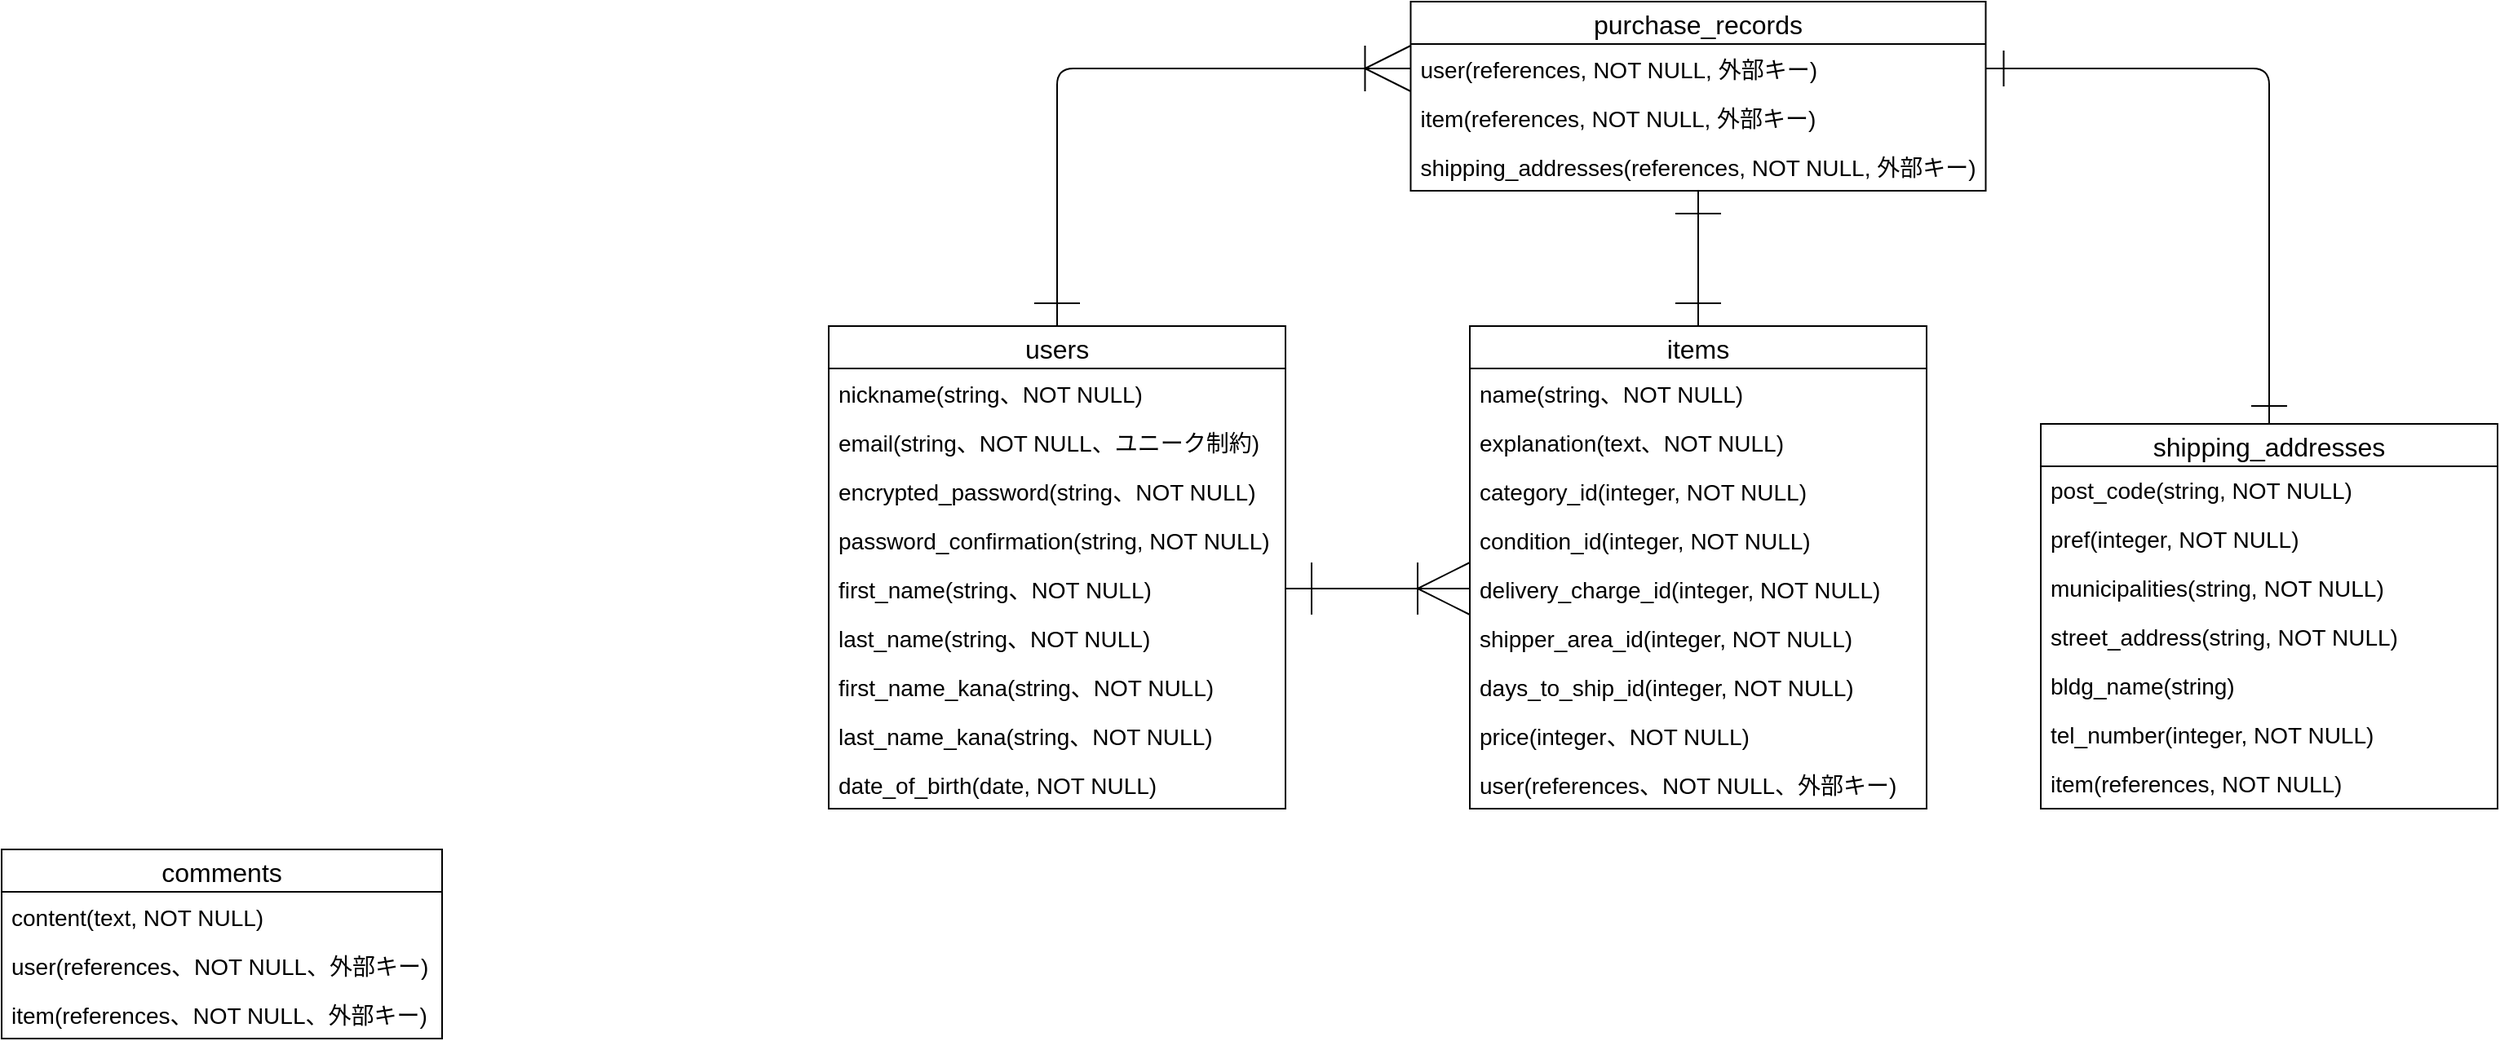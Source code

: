 <mxfile>
    <diagram id="gDwc1b9W6f1PLx_KTio7" name="ページ1">
        <mxGraphModel dx="954" dy="656" grid="1" gridSize="10" guides="1" tooltips="1" connect="1" arrows="1" fold="1" page="1" pageScale="1" pageWidth="1654" pageHeight="1169" math="0" shadow="0">
            <root>
                <mxCell id="0"/>
                <mxCell id="1" parent="0"/>
                <mxCell id="2" value="users" style="swimlane;fontStyle=0;childLayout=stackLayout;horizontal=1;startSize=26;horizontalStack=0;resizeParent=1;resizeParentMax=0;resizeLast=0;collapsible=1;marginBottom=0;align=center;fontSize=16;verticalAlign=middle;" parent="1" vertex="1">
                    <mxGeometry x="547" y="349" width="280" height="296" as="geometry">
                        <mxRectangle x="40" y="80" width="70" height="30" as="alternateBounds"/>
                    </mxGeometry>
                </mxCell>
                <mxCell id="3" value="nickname(string、NOT NULL)" style="text;strokeColor=none;fillColor=none;spacingLeft=4;spacingRight=4;overflow=hidden;rotatable=0;points=[[0,0.5],[1,0.5]];portConstraint=eastwest;fontSize=14;verticalAlign=middle;" parent="2" vertex="1">
                    <mxGeometry y="26" width="280" height="30" as="geometry"/>
                </mxCell>
                <mxCell id="4" value="email(string、NOT NULL、ユニーク制約)" style="text;strokeColor=none;fillColor=none;spacingLeft=4;spacingRight=4;overflow=hidden;rotatable=0;points=[[0,0.5],[1,0.5]];portConstraint=eastwest;fontSize=14;verticalAlign=middle;" parent="2" vertex="1">
                    <mxGeometry y="56" width="280" height="30" as="geometry"/>
                </mxCell>
                <mxCell id="5" value="encrypted_password(string、NOT NULL)" style="text;strokeColor=none;fillColor=none;spacingLeft=4;spacingRight=4;overflow=hidden;rotatable=0;points=[[0,0.5],[1,0.5]];portConstraint=eastwest;fontSize=14;verticalAlign=middle;" parent="2" vertex="1">
                    <mxGeometry y="86" width="280" height="30" as="geometry"/>
                </mxCell>
                <mxCell id="83" value="password_confirmation(string, NOT NULL)" style="text;strokeColor=none;fillColor=none;spacingLeft=4;spacingRight=4;overflow=hidden;rotatable=0;points=[[0,0.5],[1,0.5]];portConstraint=eastwest;fontSize=14;verticalAlign=middle;" vertex="1" parent="2">
                    <mxGeometry y="116" width="280" height="30" as="geometry"/>
                </mxCell>
                <mxCell id="32" value="first_name(string、NOT NULL)" style="text;strokeColor=none;fillColor=none;spacingLeft=4;spacingRight=4;overflow=hidden;rotatable=0;points=[[0,0.5],[1,0.5]];portConstraint=eastwest;fontSize=14;verticalAlign=middle;spacing=2;horizontal=1;spacingBottom=0;fontStyle=0" parent="2" vertex="1">
                    <mxGeometry y="146" width="280" height="30" as="geometry"/>
                </mxCell>
                <mxCell id="33" value="last_name(string、NOT NULL)" style="text;strokeColor=none;fillColor=none;spacingLeft=4;spacingRight=4;overflow=hidden;rotatable=0;points=[[0,0.5],[1,0.5]];portConstraint=eastwest;fontSize=14;verticalAlign=middle;" parent="2" vertex="1">
                    <mxGeometry y="176" width="280" height="30" as="geometry"/>
                </mxCell>
                <mxCell id="82" value="first_name_kana(string、NOT NULL)" style="text;strokeColor=none;fillColor=none;spacingLeft=4;spacingRight=4;overflow=hidden;rotatable=0;points=[[0,0.5],[1,0.5]];portConstraint=eastwest;fontSize=14;verticalAlign=middle;" vertex="1" parent="2">
                    <mxGeometry y="206" width="280" height="30" as="geometry"/>
                </mxCell>
                <mxCell id="81" value="last_name_kana(string、NOT NULL)" style="text;strokeColor=none;fillColor=none;spacingLeft=4;spacingRight=4;overflow=hidden;rotatable=0;points=[[0,0.5],[1,0.5]];portConstraint=eastwest;fontSize=14;verticalAlign=middle;" vertex="1" parent="2">
                    <mxGeometry y="236" width="280" height="30" as="geometry"/>
                </mxCell>
                <mxCell id="80" value="date_of_birth(date, NOT NULL)" style="text;strokeColor=none;fillColor=none;spacingLeft=4;spacingRight=4;overflow=hidden;rotatable=0;points=[[0,0.5],[1,0.5]];portConstraint=eastwest;fontSize=14;verticalAlign=middle;" vertex="1" parent="2">
                    <mxGeometry y="266" width="280" height="30" as="geometry"/>
                </mxCell>
                <mxCell id="6" value="items" style="swimlane;fontStyle=0;childLayout=stackLayout;horizontal=1;startSize=26;horizontalStack=0;resizeParent=1;resizeParentMax=0;resizeLast=0;collapsible=1;marginBottom=0;align=center;fontSize=16;" parent="1" vertex="1">
                    <mxGeometry x="940" y="349" width="280" height="296" as="geometry"/>
                </mxCell>
                <mxCell id="8" value="name(string、NOT NULL)" style="text;strokeColor=none;fillColor=none;spacingLeft=4;spacingRight=4;overflow=hidden;rotatable=0;points=[[0,0.5],[1,0.5]];portConstraint=eastwest;fontSize=14;verticalAlign=middle;" parent="6" vertex="1">
                    <mxGeometry y="26" width="280" height="30" as="geometry"/>
                </mxCell>
                <mxCell id="9" value="explanation(text、NOT NULL)" style="text;strokeColor=none;fillColor=none;spacingLeft=4;spacingRight=4;overflow=hidden;rotatable=0;points=[[0,0.5],[1,0.5]];portConstraint=eastwest;fontSize=14;verticalAlign=middle;" parent="6" vertex="1">
                    <mxGeometry y="56" width="280" height="30" as="geometry"/>
                </mxCell>
                <mxCell id="34" value="category_id(integer, NOT NULL)" style="text;strokeColor=none;fillColor=none;spacingLeft=4;spacingRight=4;overflow=hidden;rotatable=0;points=[[0,0.5],[1,0.5]];portConstraint=eastwest;fontSize=14;verticalAlign=middle;" parent="6" vertex="1">
                    <mxGeometry y="86" width="280" height="30" as="geometry"/>
                </mxCell>
                <mxCell id="35" value="condition_id(integer, NOT NULL)" style="text;strokeColor=none;fillColor=none;spacingLeft=4;spacingRight=4;overflow=hidden;rotatable=0;points=[[0,0.5],[1,0.5]];portConstraint=eastwest;fontSize=14;verticalAlign=middle;" parent="6" vertex="1">
                    <mxGeometry y="116" width="280" height="30" as="geometry"/>
                </mxCell>
                <mxCell id="36" value="delivery_charge_id(integer, NOT NULL)" style="text;strokeColor=none;fillColor=none;spacingLeft=4;spacingRight=4;overflow=hidden;rotatable=0;points=[[0,0.5],[1,0.5]];portConstraint=eastwest;fontSize=14;verticalAlign=middle;" parent="6" vertex="1">
                    <mxGeometry y="146" width="280" height="30" as="geometry"/>
                </mxCell>
                <mxCell id="37" value="shipper_area_id(integer, NOT NULL)" style="text;strokeColor=none;fillColor=none;spacingLeft=4;spacingRight=4;overflow=hidden;rotatable=0;points=[[0,0.5],[1,0.5]];portConstraint=eastwest;fontSize=14;verticalAlign=middle;" parent="6" vertex="1">
                    <mxGeometry y="176" width="280" height="30" as="geometry"/>
                </mxCell>
                <mxCell id="38" value="days_to_ship_id(integer, NOT NULL)" style="text;strokeColor=none;fillColor=none;spacingLeft=4;spacingRight=4;overflow=hidden;rotatable=0;points=[[0,0.5],[1,0.5]];portConstraint=eastwest;fontSize=14;verticalAlign=middle;" parent="6" vertex="1">
                    <mxGeometry y="206" width="280" height="30" as="geometry"/>
                </mxCell>
                <mxCell id="53" value="price(integer、NOT NULL)" style="text;strokeColor=none;fillColor=none;spacingLeft=4;spacingRight=4;overflow=hidden;rotatable=0;points=[[0,0.5],[1,0.5]];portConstraint=eastwest;fontSize=14;verticalAlign=middle;" parent="6" vertex="1">
                    <mxGeometry y="236" width="280" height="30" as="geometry"/>
                </mxCell>
                <mxCell id="39" value="user(references、NOT NULL、外部キー)" style="text;strokeColor=none;fillColor=none;spacingLeft=4;spacingRight=4;overflow=hidden;rotatable=0;points=[[0,0.5],[1,0.5]];portConstraint=eastwest;fontSize=14;verticalAlign=middle;" parent="6" vertex="1">
                    <mxGeometry y="266" width="280" height="30" as="geometry"/>
                </mxCell>
                <mxCell id="54" value="comments" style="swimlane;fontStyle=0;childLayout=stackLayout;horizontal=1;startSize=26;horizontalStack=0;resizeParent=1;resizeParentMax=0;resizeLast=0;collapsible=1;marginBottom=0;align=center;fontSize=16;fillColor=none;strokeColor=default;" parent="1" vertex="1">
                    <mxGeometry x="40" y="670" width="270" height="116" as="geometry"/>
                </mxCell>
                <mxCell id="55" value="content(text, NOT NULL)" style="text;strokeColor=none;fillColor=none;spacingLeft=4;spacingRight=4;overflow=hidden;rotatable=0;points=[[0,0.5],[1,0.5]];portConstraint=eastwest;fontSize=14;verticalAlign=middle;" parent="54" vertex="1">
                    <mxGeometry y="26" width="270" height="30" as="geometry"/>
                </mxCell>
                <mxCell id="56" value="user(references、NOT NULL、外部キー)" style="text;strokeColor=none;fillColor=none;spacingLeft=4;spacingRight=4;overflow=hidden;rotatable=0;points=[[0,0.5],[1,0.5]];portConstraint=eastwest;fontSize=14;verticalAlign=middle;" parent="54" vertex="1">
                    <mxGeometry y="56" width="270" height="30" as="geometry"/>
                </mxCell>
                <mxCell id="57" value="item(references、NOT NULL、外部キー)" style="text;strokeColor=none;fillColor=none;spacingLeft=4;spacingRight=4;overflow=hidden;rotatable=0;points=[[0,0.5],[1,0.5]];portConstraint=eastwest;fontSize=14;verticalAlign=middle;" parent="54" vertex="1">
                    <mxGeometry y="86" width="270" height="30" as="geometry"/>
                </mxCell>
                <mxCell id="58" value="shipping_addresses" style="swimlane;fontStyle=0;childLayout=stackLayout;horizontal=1;startSize=26;horizontalStack=0;resizeParent=1;resizeParentMax=0;resizeLast=0;collapsible=1;marginBottom=0;align=center;fontSize=16;" parent="1" vertex="1">
                    <mxGeometry x="1290" y="409" width="280" height="236" as="geometry"/>
                </mxCell>
                <mxCell id="59" value="post_code(string, NOT NULL)" style="text;strokeColor=none;fillColor=none;spacingLeft=4;spacingRight=4;overflow=hidden;rotatable=0;points=[[0,0.5],[1,0.5]];portConstraint=eastwest;fontSize=14;" parent="58" vertex="1">
                    <mxGeometry y="26" width="280" height="30" as="geometry"/>
                </mxCell>
                <mxCell id="60" value="pref(integer, NOT NULL)" style="text;strokeColor=none;fillColor=none;spacingLeft=4;spacingRight=4;overflow=hidden;rotatable=0;points=[[0,0.5],[1,0.5]];portConstraint=eastwest;fontSize=14;" parent="58" vertex="1">
                    <mxGeometry y="56" width="280" height="30" as="geometry"/>
                </mxCell>
                <mxCell id="61" value="municipalities(string, NOT NULL)" style="text;strokeColor=none;fillColor=none;spacingLeft=4;spacingRight=4;overflow=hidden;rotatable=0;points=[[0,0.5],[1,0.5]];portConstraint=eastwest;fontSize=14;" parent="58" vertex="1">
                    <mxGeometry y="86" width="280" height="30" as="geometry"/>
                </mxCell>
                <mxCell id="62" value="street_address(string, NOT NULL)" style="text;strokeColor=none;fillColor=none;spacingLeft=4;spacingRight=4;overflow=hidden;rotatable=0;points=[[0,0.5],[1,0.5]];portConstraint=eastwest;fontSize=14;" parent="58" vertex="1">
                    <mxGeometry y="116" width="280" height="30" as="geometry"/>
                </mxCell>
                <mxCell id="63" value="bldg_name(string)" style="text;strokeColor=none;fillColor=none;spacingLeft=4;spacingRight=4;overflow=hidden;rotatable=0;points=[[0,0.5],[1,0.5]];portConstraint=eastwest;fontSize=14;" parent="58" vertex="1">
                    <mxGeometry y="146" width="280" height="30" as="geometry"/>
                </mxCell>
                <mxCell id="64" value="tel_number(integer, NOT NULL)" style="text;strokeColor=none;fillColor=none;spacingLeft=4;spacingRight=4;overflow=hidden;rotatable=0;points=[[0,0.5],[1,0.5]];portConstraint=eastwest;fontSize=14;" parent="58" vertex="1">
                    <mxGeometry y="176" width="280" height="30" as="geometry"/>
                </mxCell>
                <mxCell id="86" value="item(references, NOT NULL)" style="text;strokeColor=none;fillColor=none;spacingLeft=4;spacingRight=4;overflow=hidden;rotatable=0;points=[[0,0.5],[1,0.5]];portConstraint=eastwest;fontSize=14;" vertex="1" parent="58">
                    <mxGeometry y="206" width="280" height="30" as="geometry"/>
                </mxCell>
                <mxCell id="65" value="" style="edgeStyle=entityRelationEdgeStyle;fontSize=12;html=1;endArrow=ERoneToMany;startSize=30;sourcePerimeterSpacing=0;endSize=30;startArrow=ERone;startFill=0;entryX=0;entryY=0.5;entryDx=0;entryDy=0;exitX=1;exitY=0.5;exitDx=0;exitDy=0;" parent="1" source="32" target="36" edge="1">
                    <mxGeometry width="100" height="100" relative="1" as="geometry">
                        <mxPoint x="870" y="510" as="sourcePoint"/>
                        <mxPoint x="650" y="181" as="targetPoint"/>
                    </mxGeometry>
                </mxCell>
                <mxCell id="69" value="purchase_records" style="swimlane;fontStyle=0;childLayout=stackLayout;horizontal=1;startSize=26;horizontalStack=0;resizeParent=1;resizeParentMax=0;resizeLast=0;collapsible=1;marginBottom=0;align=center;fontSize=16;" parent="1" vertex="1">
                    <mxGeometry x="903.75" y="150" width="352.5" height="116" as="geometry">
                        <mxRectangle x="965" y="40" width="170" height="30" as="alternateBounds"/>
                    </mxGeometry>
                </mxCell>
                <mxCell id="70" value="user(references, NOT NULL, 外部キー)" style="text;strokeColor=none;fillColor=none;spacingLeft=4;spacingRight=4;overflow=hidden;rotatable=0;points=[[0,0.5],[1,0.5]];portConstraint=eastwest;fontSize=14;verticalAlign=middle;" parent="69" vertex="1">
                    <mxGeometry y="26" width="352.5" height="30" as="geometry"/>
                </mxCell>
                <mxCell id="71" value="item(references, NOT NULL, 外部キー)" style="text;strokeColor=none;fillColor=none;spacingLeft=4;spacingRight=4;overflow=hidden;rotatable=0;points=[[0,0.5],[1,0.5]];portConstraint=eastwest;fontSize=14;verticalAlign=middle;" parent="69" vertex="1">
                    <mxGeometry y="56" width="352.5" height="30" as="geometry"/>
                </mxCell>
                <mxCell id="88" value="shipping_addresses(references, NOT NULL, 外部キー)" style="text;strokeColor=none;fillColor=none;spacingLeft=4;spacingRight=4;overflow=hidden;rotatable=0;points=[[0,0.5],[1,0.5]];portConstraint=eastwest;fontSize=14;verticalAlign=middle;" vertex="1" parent="69">
                    <mxGeometry y="86" width="352.5" height="30" as="geometry"/>
                </mxCell>
                <mxCell id="74" value="" style="fontSize=12;html=1;endArrow=ERone;startArrow=ERone;strokeColor=default;startSize=26;endSize=26;sourcePerimeterSpacing=0;elbow=vertical;exitX=0.5;exitY=0;exitDx=0;exitDy=0;entryX=0.5;entryY=1;entryDx=0;entryDy=0;startFill=0;endFill=0;" parent="1" source="6" target="69" edge="1">
                    <mxGeometry width="100" height="100" relative="1" as="geometry">
                        <mxPoint x="1015" y="320" as="sourcePoint"/>
                        <mxPoint x="1050" y="100" as="targetPoint"/>
                    </mxGeometry>
                </mxCell>
                <mxCell id="79" value="" style="edgeStyle=orthogonalEdgeStyle;fontSize=12;html=1;endArrow=ERoneToMany;startArrow=ERone;strokeColor=default;startSize=26;endSize=26;sourcePerimeterSpacing=0;elbow=vertical;exitX=0.5;exitY=0;exitDx=0;exitDy=0;endFill=0;startFill=0;entryX=0;entryY=0.5;entryDx=0;entryDy=0;" parent="1" source="2" target="70" edge="1">
                    <mxGeometry width="100" height="100" relative="1" as="geometry">
                        <mxPoint x="580" y="330" as="sourcePoint"/>
                        <mxPoint x="770" y="260" as="targetPoint"/>
                    </mxGeometry>
                </mxCell>
                <mxCell id="87" value="" style="edgeStyle=elbowEdgeStyle;fontSize=12;html=1;endArrow=ERone;endSize=20;endFill=0;startArrow=ERone;startFill=0;startSize=20;targetPerimeterSpacing=0;entryX=0.5;entryY=0;entryDx=0;entryDy=0;exitX=1;exitY=0.5;exitDx=0;exitDy=0;" edge="1" parent="1" source="70" target="58">
                    <mxGeometry width="100" height="100" relative="1" as="geometry">
                        <mxPoint x="1300" y="280" as="sourcePoint"/>
                        <mxPoint x="1440" y="360" as="targetPoint"/>
                        <Array as="points">
                            <mxPoint x="1430" y="340"/>
                        </Array>
                    </mxGeometry>
                </mxCell>
            </root>
        </mxGraphModel>
    </diagram>
</mxfile>